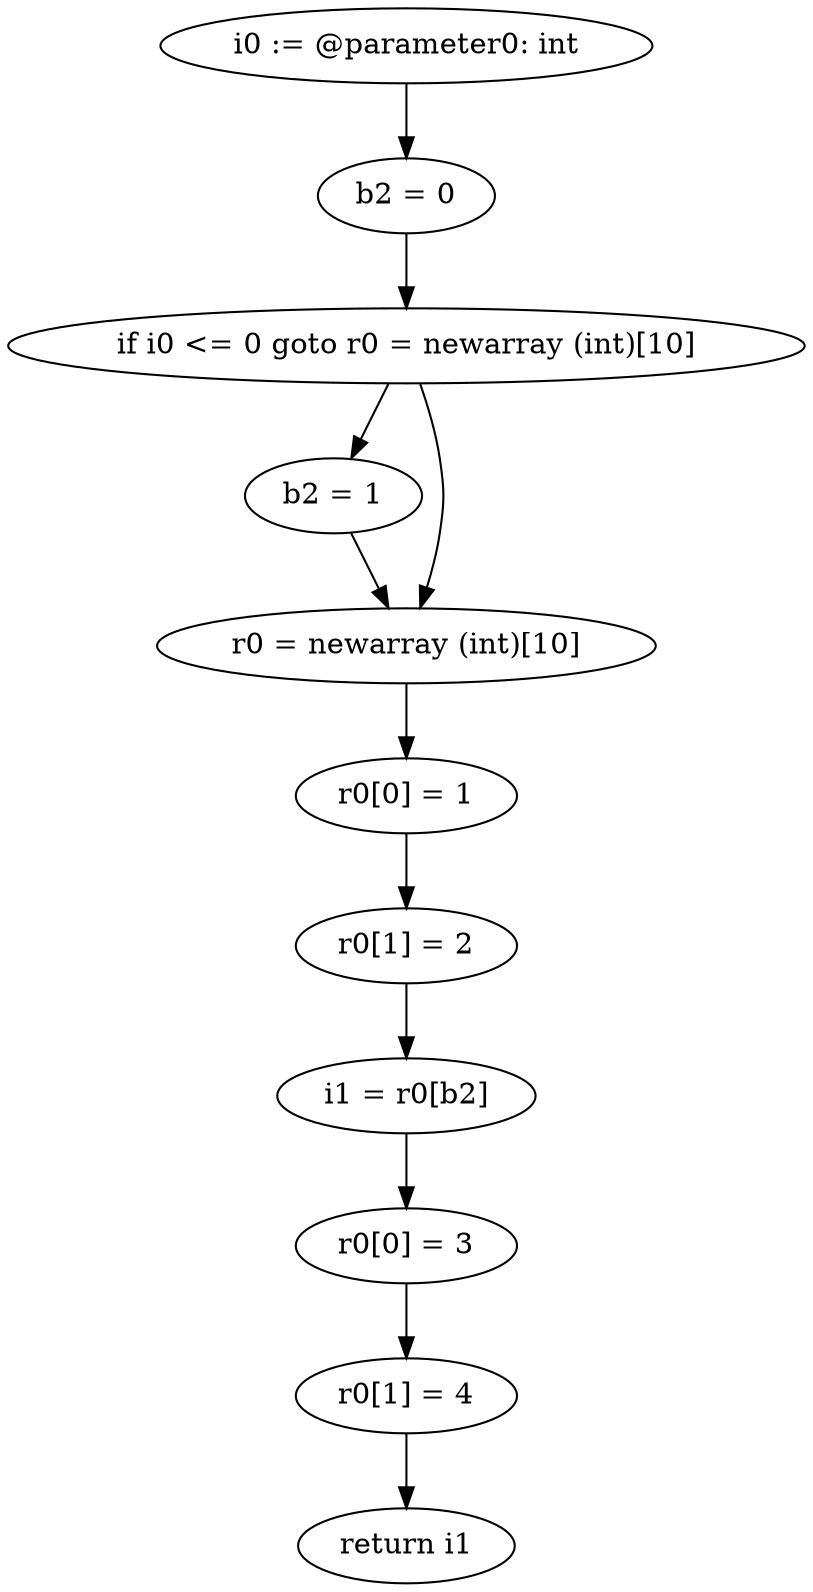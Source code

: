 digraph "unitGraph" {
    "i0 := @parameter0: int"
    "b2 = 0"
    "if i0 <= 0 goto r0 = newarray (int)[10]"
    "b2 = 1"
    "r0 = newarray (int)[10]"
    "r0[0] = 1"
    "r0[1] = 2"
    "i1 = r0[b2]"
    "r0[0] = 3"
    "r0[1] = 4"
    "return i1"
    "i0 := @parameter0: int"->"b2 = 0";
    "b2 = 0"->"if i0 <= 0 goto r0 = newarray (int)[10]";
    "if i0 <= 0 goto r0 = newarray (int)[10]"->"b2 = 1";
    "if i0 <= 0 goto r0 = newarray (int)[10]"->"r0 = newarray (int)[10]";
    "b2 = 1"->"r0 = newarray (int)[10]";
    "r0 = newarray (int)[10]"->"r0[0] = 1";
    "r0[0] = 1"->"r0[1] = 2";
    "r0[1] = 2"->"i1 = r0[b2]";
    "i1 = r0[b2]"->"r0[0] = 3";
    "r0[0] = 3"->"r0[1] = 4";
    "r0[1] = 4"->"return i1";
}
